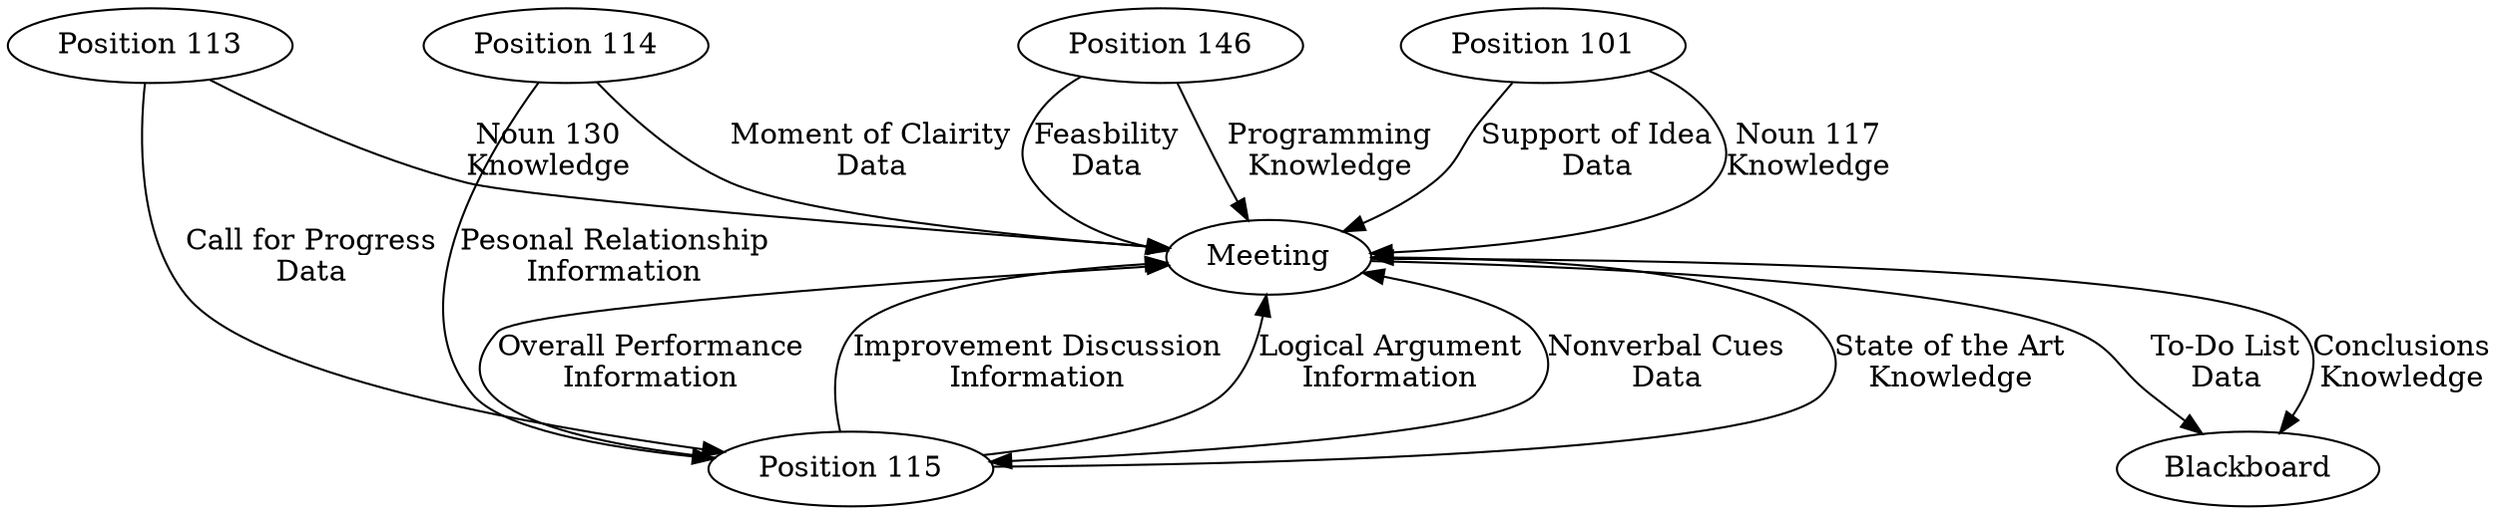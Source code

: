 digraph G{
	meet [label="Meeting"];
	chair [label="Position 113"];
	adv [label="Position 114"];
	supp [label="Position 146"];
	blk [label="Blackboard"];
	inv [label="Position 101"];
	def [label="Position 115"];
	
	adv -> meet [label="Moment of Clairity\nData"];
	supp -> meet [label="Feasbility\nData"];
	supp -> meet [label="Programming\nKnowledge"];
	meet -> blk [label="To-Do List\nData"];
	meet -> blk [label="Conclusions\nKnowledge"];
	inv -> meet [label="Support of Idea\nData"];
	inv -> meet [label="Noun 117\nKnowledge"];
	chair -> meet [label="Noun 130\nKnowledge"];
	chair -> def [label="Call for Progress\nData"];
	adv -> def [label="Pesonal Relationship\nInformation"];
	def -> meet [label="State of the Art\nKnowledge"];
	meet -> def [label="Nonverbal Cues\nData", dir="both"];
	def -> meet [label="Overall Performance\nInformation"];
	def -> meet [label="Improvement Discussion\nInformation"];
	def -> meet [label="Logical Argument\nInformation"];
	
}
